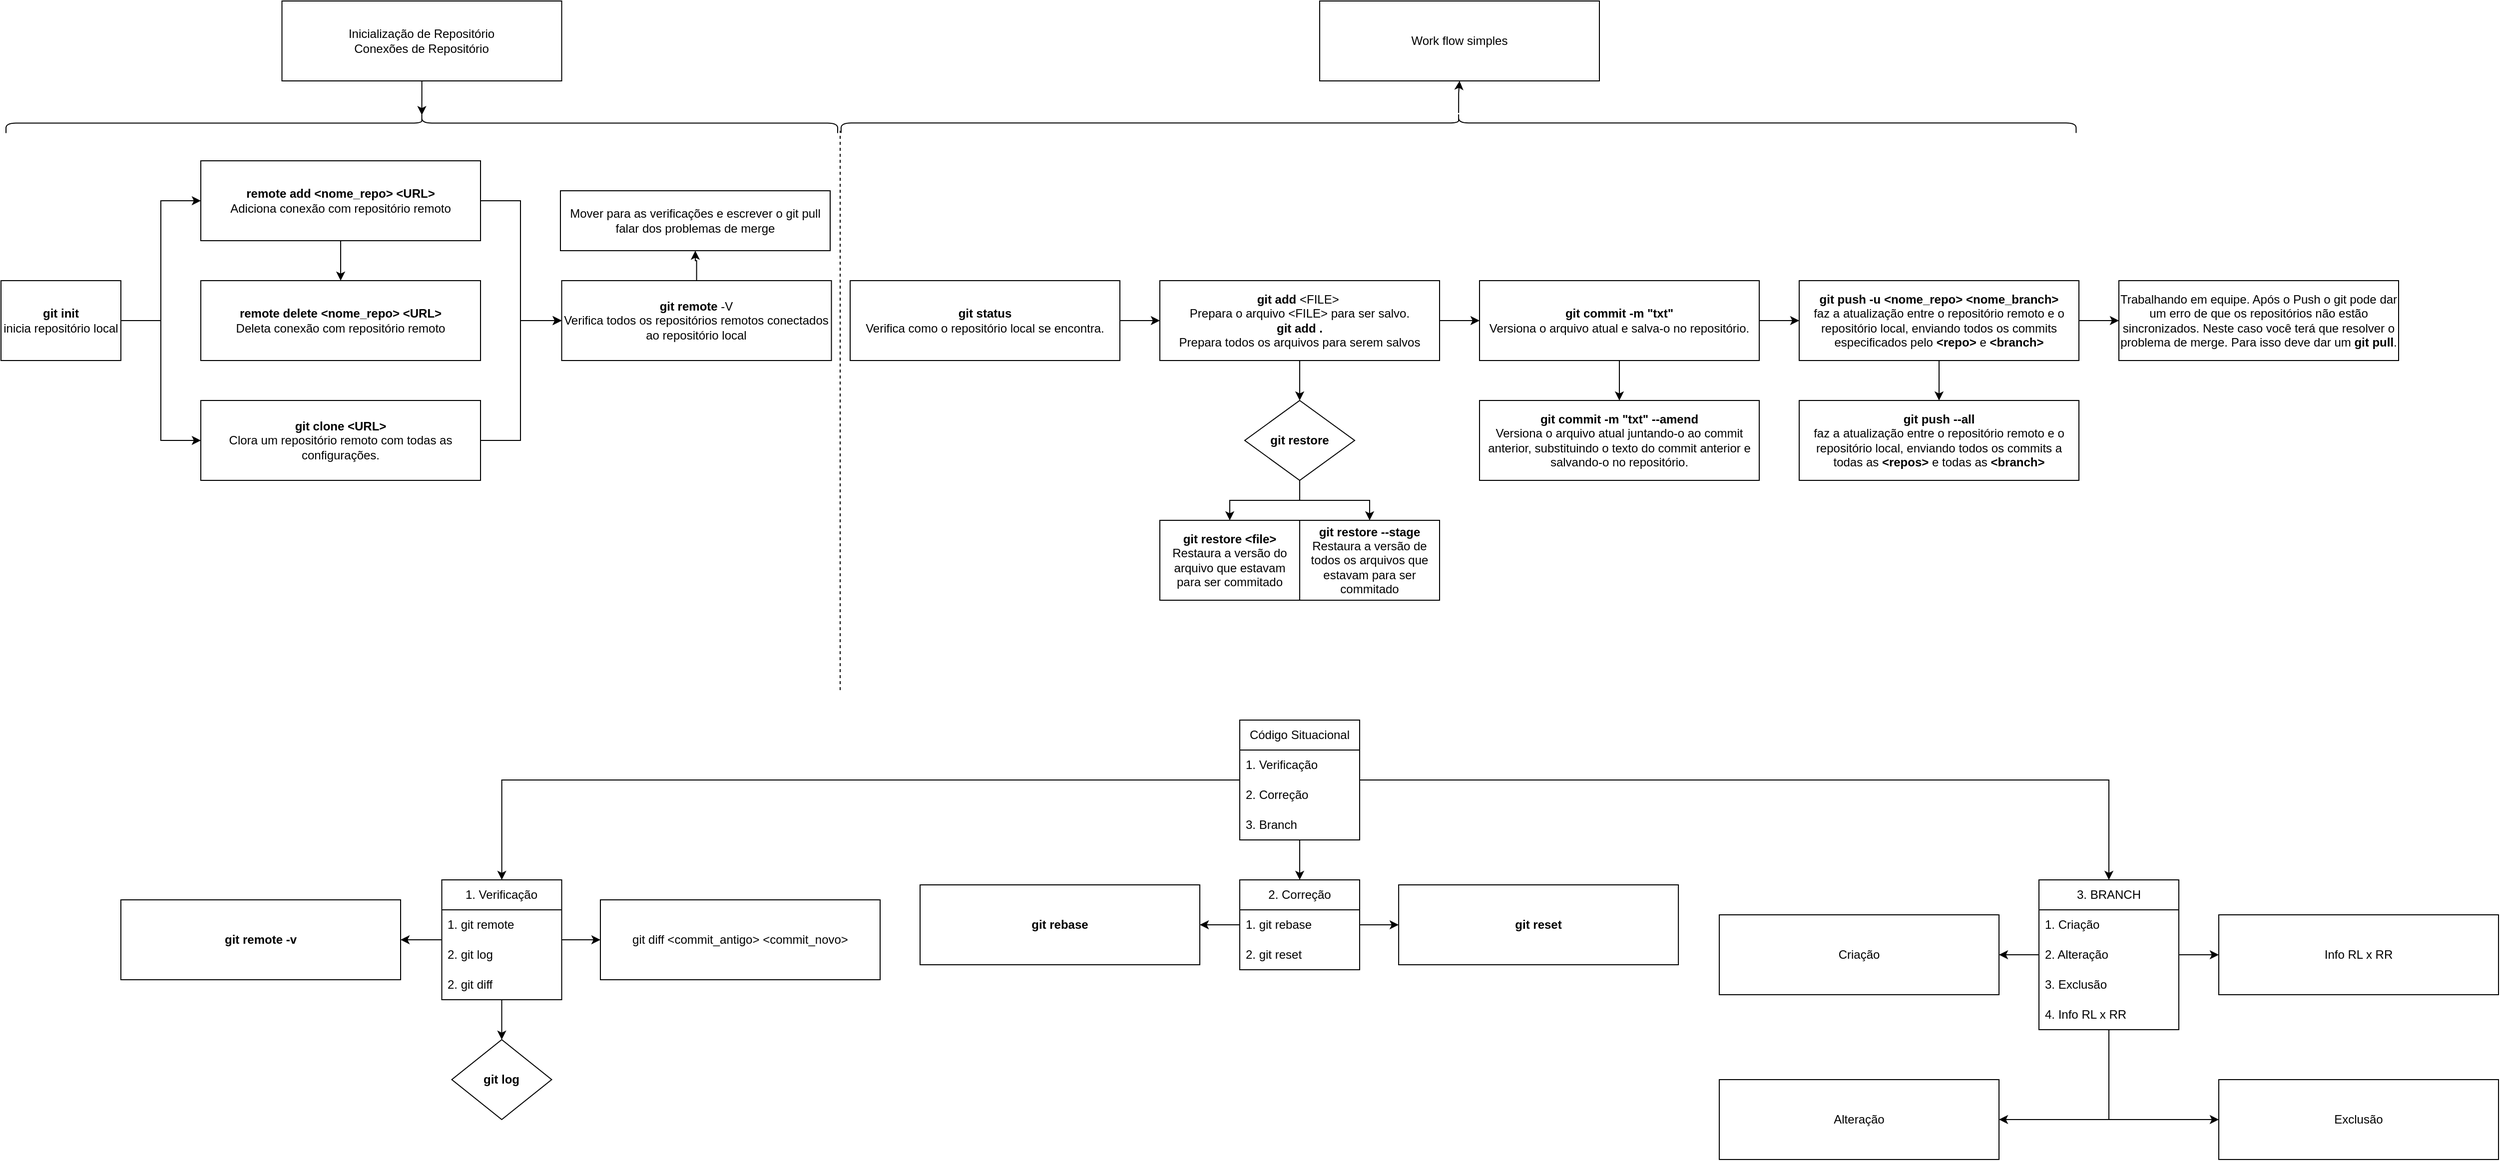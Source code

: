 <mxfile version="21.6.5" type="github">
  <diagram name="Page-1" id="52a04d89-c75d-2922-d76d-85b35f80e030">
    <mxGraphModel dx="2933" dy="1487" grid="1" gridSize="10" guides="1" tooltips="1" connect="1" arrows="1" fold="1" page="1" pageScale="1" pageWidth="1100" pageHeight="850" background="none" math="0" shadow="0">
      <root>
        <mxCell id="0" />
        <mxCell id="1" parent="0" />
        <mxCell id="dr49KxV8g7Vcw9dEUzE0-3" value="" style="edgeStyle=orthogonalEdgeStyle;rounded=0;orthogonalLoop=1;jettySize=auto;html=1;" parent="1" source="dr49KxV8g7Vcw9dEUzE0-1" target="dr49KxV8g7Vcw9dEUzE0-2" edge="1">
          <mxGeometry relative="1" as="geometry">
            <Array as="points">
              <mxPoint x="160" y="360" />
              <mxPoint x="160" y="240" />
            </Array>
          </mxGeometry>
        </mxCell>
        <mxCell id="dr49KxV8g7Vcw9dEUzE0-12" value="" style="edgeStyle=orthogonalEdgeStyle;rounded=0;orthogonalLoop=1;jettySize=auto;html=1;entryX=0;entryY=0.5;entryDx=0;entryDy=0;" parent="1" source="dr49KxV8g7Vcw9dEUzE0-1" target="dr49KxV8g7Vcw9dEUzE0-11" edge="1">
          <mxGeometry relative="1" as="geometry">
            <Array as="points">
              <mxPoint x="160" y="360" />
              <mxPoint x="160" y="480" />
            </Array>
          </mxGeometry>
        </mxCell>
        <mxCell id="dr49KxV8g7Vcw9dEUzE0-1" value="&lt;b style=&quot;&quot;&gt;git init&lt;/b&gt;&lt;br&gt;inicia repositório local" style="rounded=0;whiteSpace=wrap;html=1;" parent="1" vertex="1">
          <mxGeometry y="320" width="120" height="80" as="geometry" />
        </mxCell>
        <mxCell id="dr49KxV8g7Vcw9dEUzE0-9" value="" style="edgeStyle=orthogonalEdgeStyle;rounded=0;orthogonalLoop=1;jettySize=auto;html=1;" parent="1" source="dr49KxV8g7Vcw9dEUzE0-2" target="dr49KxV8g7Vcw9dEUzE0-8" edge="1">
          <mxGeometry relative="1" as="geometry" />
        </mxCell>
        <mxCell id="dr49KxV8g7Vcw9dEUzE0-17" value="" style="edgeStyle=orthogonalEdgeStyle;rounded=0;orthogonalLoop=1;jettySize=auto;html=1;" parent="1" source="dr49KxV8g7Vcw9dEUzE0-2" target="dr49KxV8g7Vcw9dEUzE0-16" edge="1">
          <mxGeometry relative="1" as="geometry">
            <Array as="points">
              <mxPoint x="520" y="240" />
              <mxPoint x="520" y="360" />
            </Array>
          </mxGeometry>
        </mxCell>
        <mxCell id="dr49KxV8g7Vcw9dEUzE0-2" value="&lt;b&gt;remote add &amp;lt;nome_repo&amp;gt; &amp;lt;URL&amp;gt;&lt;/b&gt;&lt;br&gt;Adiciona conexão com repositório remoto" style="rounded=0;whiteSpace=wrap;html=1;" parent="1" vertex="1">
          <mxGeometry x="200" y="200" width="280" height="80" as="geometry" />
        </mxCell>
        <mxCell id="dr49KxV8g7Vcw9dEUzE0-4" value="" style="shape=curlyBracket;whiteSpace=wrap;html=1;rounded=1;labelPosition=left;verticalLabelPosition=middle;align=right;verticalAlign=middle;rotation=90;" parent="1" vertex="1">
          <mxGeometry x="411.25" y="-254.06" width="20" height="832.5" as="geometry" />
        </mxCell>
        <mxCell id="dr49KxV8g7Vcw9dEUzE0-13" style="edgeStyle=orthogonalEdgeStyle;rounded=0;orthogonalLoop=1;jettySize=auto;html=1;entryX=0.1;entryY=0.5;entryDx=0;entryDy=0;entryPerimeter=0;" parent="1" source="dr49KxV8g7Vcw9dEUzE0-5" target="dr49KxV8g7Vcw9dEUzE0-4" edge="1">
          <mxGeometry relative="1" as="geometry" />
        </mxCell>
        <mxCell id="dr49KxV8g7Vcw9dEUzE0-5" value="Inicialização de Repositório&lt;br&gt;Conexões de Repositório" style="rounded=0;whiteSpace=wrap;html=1;" parent="1" vertex="1">
          <mxGeometry x="281.25" y="40" width="280" height="80" as="geometry" />
        </mxCell>
        <mxCell id="dr49KxV8g7Vcw9dEUzE0-8" value="&lt;b&gt;remote delete &amp;lt;nome_repo&amp;gt; &amp;lt;URL&amp;gt;&lt;/b&gt;&lt;br&gt;Deleta conexão com repositório remoto" style="rounded=0;whiteSpace=wrap;html=1;" parent="1" vertex="1">
          <mxGeometry x="200" y="320" width="280" height="80" as="geometry" />
        </mxCell>
        <mxCell id="dr49KxV8g7Vcw9dEUzE0-18" style="edgeStyle=orthogonalEdgeStyle;rounded=0;orthogonalLoop=1;jettySize=auto;html=1;entryX=0;entryY=0.5;entryDx=0;entryDy=0;" parent="1" source="dr49KxV8g7Vcw9dEUzE0-11" target="dr49KxV8g7Vcw9dEUzE0-16" edge="1">
          <mxGeometry relative="1" as="geometry">
            <Array as="points">
              <mxPoint x="520" y="480" />
              <mxPoint x="520" y="360" />
            </Array>
          </mxGeometry>
        </mxCell>
        <mxCell id="dr49KxV8g7Vcw9dEUzE0-11" value="&lt;b&gt;git clone &amp;lt;URL&amp;gt;&lt;/b&gt;&lt;br&gt;Clora um repositório remoto com todas as configurações." style="rounded=0;whiteSpace=wrap;html=1;" parent="1" vertex="1">
          <mxGeometry x="200" y="440" width="280" height="80" as="geometry" />
        </mxCell>
        <mxCell id="R2i13-WL7xHDJArr6xPu-9" value="" style="edgeStyle=orthogonalEdgeStyle;rounded=0;orthogonalLoop=1;jettySize=auto;html=1;" edge="1" parent="1" source="dr49KxV8g7Vcw9dEUzE0-16" target="R2i13-WL7xHDJArr6xPu-8">
          <mxGeometry relative="1" as="geometry" />
        </mxCell>
        <mxCell id="dr49KxV8g7Vcw9dEUzE0-16" value="&lt;b&gt;git remote&lt;/b&gt; -V&lt;br&gt;Verifica todos os repositórios remotos conectados ao repositório local" style="whiteSpace=wrap;html=1;rounded=0;" parent="1" vertex="1">
          <mxGeometry x="561.25" y="320" width="270" height="80" as="geometry" />
        </mxCell>
        <mxCell id="6Sw9gsjCaloPhcAIrw92-30" value="" style="edgeStyle=orthogonalEdgeStyle;rounded=0;orthogonalLoop=1;jettySize=auto;html=1;" parent="1" source="6Sw9gsjCaloPhcAIrw92-1" target="6Sw9gsjCaloPhcAIrw92-29" edge="1">
          <mxGeometry relative="1" as="geometry" />
        </mxCell>
        <mxCell id="6Sw9gsjCaloPhcAIrw92-1" value="" style="shape=curlyBracket;whiteSpace=wrap;html=1;rounded=1;labelPosition=left;verticalLabelPosition=middle;align=right;verticalAlign=middle;rotation=90;" parent="1" vertex="1">
          <mxGeometry x="1449.06" y="-455.94" width="20" height="1236.25" as="geometry" />
        </mxCell>
        <mxCell id="6Sw9gsjCaloPhcAIrw92-18" value="" style="edgeStyle=orthogonalEdgeStyle;rounded=0;orthogonalLoop=1;jettySize=auto;html=1;" parent="1" source="6Sw9gsjCaloPhcAIrw92-6" target="6Sw9gsjCaloPhcAIrw92-17" edge="1">
          <mxGeometry relative="1" as="geometry" />
        </mxCell>
        <mxCell id="6Sw9gsjCaloPhcAIrw92-6" value="&lt;b&gt;git status&lt;/b&gt;&lt;br&gt;Verifica como o repositório local se encontra." style="rounded=0;whiteSpace=wrap;html=1;" parent="1" vertex="1">
          <mxGeometry x="850" y="320" width="270" height="80" as="geometry" />
        </mxCell>
        <mxCell id="6Sw9gsjCaloPhcAIrw92-12" value="" style="edgeStyle=orthogonalEdgeStyle;rounded=0;orthogonalLoop=1;jettySize=auto;html=1;" parent="1" source="6Sw9gsjCaloPhcAIrw92-9" target="6Sw9gsjCaloPhcAIrw92-11" edge="1">
          <mxGeometry relative="1" as="geometry" />
        </mxCell>
        <mxCell id="6Sw9gsjCaloPhcAIrw92-14" value="" style="edgeStyle=orthogonalEdgeStyle;rounded=0;orthogonalLoop=1;jettySize=auto;html=1;" parent="1" source="6Sw9gsjCaloPhcAIrw92-9" target="6Sw9gsjCaloPhcAIrw92-13" edge="1">
          <mxGeometry relative="1" as="geometry" />
        </mxCell>
        <mxCell id="6Sw9gsjCaloPhcAIrw92-9" value="&lt;b&gt;git restore&lt;/b&gt;" style="rhombus;whiteSpace=wrap;html=1;rounded=0;" parent="1" vertex="1">
          <mxGeometry x="1245" y="440" width="110" height="80" as="geometry" />
        </mxCell>
        <mxCell id="6Sw9gsjCaloPhcAIrw92-11" value="&lt;b style=&quot;border-color: var(--border-color);&quot;&gt;git restore&lt;/b&gt;&lt;b&gt;&amp;nbsp;&amp;lt;file&amp;gt;&lt;/b&gt;&lt;br&gt;Restaura a versão do arquivo que estavam para ser commitado" style="whiteSpace=wrap;html=1;rounded=0;" parent="1" vertex="1">
          <mxGeometry x="1160" y="560" width="140" height="80" as="geometry" />
        </mxCell>
        <mxCell id="6Sw9gsjCaloPhcAIrw92-13" value="&lt;b style=&quot;border-color: var(--border-color);&quot;&gt;git restore&lt;/b&gt;&lt;b&gt;&amp;nbsp;--stage&lt;/b&gt;&lt;br&gt;Restaura a versão de todos os arquivos que estavam para ser commitado" style="whiteSpace=wrap;html=1;rounded=0;" parent="1" vertex="1">
          <mxGeometry x="1300" y="560" width="140" height="80" as="geometry" />
        </mxCell>
        <mxCell id="6Sw9gsjCaloPhcAIrw92-15" value="" style="endArrow=none;dashed=1;html=1;rounded=0;" parent="1" edge="1">
          <mxGeometry width="50" height="50" relative="1" as="geometry">
            <mxPoint x="840" y="730" as="sourcePoint" />
            <mxPoint x="840" y="170" as="targetPoint" />
          </mxGeometry>
        </mxCell>
        <mxCell id="6Sw9gsjCaloPhcAIrw92-19" style="edgeStyle=orthogonalEdgeStyle;rounded=0;orthogonalLoop=1;jettySize=auto;html=1;entryX=0.5;entryY=0;entryDx=0;entryDy=0;" parent="1" source="6Sw9gsjCaloPhcAIrw92-17" target="6Sw9gsjCaloPhcAIrw92-9" edge="1">
          <mxGeometry relative="1" as="geometry" />
        </mxCell>
        <mxCell id="6Sw9gsjCaloPhcAIrw92-22" value="" style="edgeStyle=orthogonalEdgeStyle;rounded=0;orthogonalLoop=1;jettySize=auto;html=1;" parent="1" source="6Sw9gsjCaloPhcAIrw92-17" target="6Sw9gsjCaloPhcAIrw92-21" edge="1">
          <mxGeometry relative="1" as="geometry" />
        </mxCell>
        <mxCell id="6Sw9gsjCaloPhcAIrw92-17" value="&lt;b&gt;git add&lt;/b&gt; &amp;lt;FILE&amp;gt;&amp;nbsp;&lt;br&gt;Prepara o arquivo &amp;lt;FILE&amp;gt; para ser salvo.&lt;br&gt;&lt;b&gt;git add .&lt;/b&gt;&lt;br&gt;Prepara todos os arquivos para serem salvos" style="whiteSpace=wrap;html=1;rounded=0;" parent="1" vertex="1">
          <mxGeometry x="1160" y="320" width="280" height="80" as="geometry" />
        </mxCell>
        <mxCell id="6Sw9gsjCaloPhcAIrw92-24" value="" style="edgeStyle=orthogonalEdgeStyle;rounded=0;orthogonalLoop=1;jettySize=auto;html=1;" parent="1" source="6Sw9gsjCaloPhcAIrw92-21" target="6Sw9gsjCaloPhcAIrw92-23" edge="1">
          <mxGeometry relative="1" as="geometry" />
        </mxCell>
        <mxCell id="6Sw9gsjCaloPhcAIrw92-26" value="" style="edgeStyle=orthogonalEdgeStyle;rounded=0;orthogonalLoop=1;jettySize=auto;html=1;" parent="1" source="6Sw9gsjCaloPhcAIrw92-21" target="6Sw9gsjCaloPhcAIrw92-25" edge="1">
          <mxGeometry relative="1" as="geometry" />
        </mxCell>
        <mxCell id="6Sw9gsjCaloPhcAIrw92-21" value="&lt;b&gt;git commit -m &quot;txt&quot;&lt;/b&gt;&lt;br&gt;Versiona o arquivo atual e salva-o no repositório." style="whiteSpace=wrap;html=1;rounded=0;" parent="1" vertex="1">
          <mxGeometry x="1480" y="320" width="280" height="80" as="geometry" />
        </mxCell>
        <mxCell id="6Sw9gsjCaloPhcAIrw92-23" value="&lt;b&gt;&lt;span style=&quot;border-color: var(--border-color);&quot;&gt;git commit -m &quot;txt&quot;&lt;/span&gt;&amp;nbsp;--amend&lt;br&gt;&lt;/b&gt;Versiona o arquivo atual juntando-o ao commit anterior, substituindo o texto do commit anterior e salvando-o no repositório.&lt;b&gt;&lt;br&gt;&lt;/b&gt;" style="whiteSpace=wrap;html=1;rounded=0;" parent="1" vertex="1">
          <mxGeometry x="1480" y="440" width="280" height="80" as="geometry" />
        </mxCell>
        <mxCell id="6Sw9gsjCaloPhcAIrw92-28" value="" style="edgeStyle=orthogonalEdgeStyle;rounded=0;orthogonalLoop=1;jettySize=auto;html=1;" parent="1" source="6Sw9gsjCaloPhcAIrw92-25" target="6Sw9gsjCaloPhcAIrw92-27" edge="1">
          <mxGeometry relative="1" as="geometry" />
        </mxCell>
        <mxCell id="R2i13-WL7xHDJArr6xPu-11" value="" style="edgeStyle=orthogonalEdgeStyle;rounded=0;orthogonalLoop=1;jettySize=auto;html=1;" edge="1" parent="1" source="6Sw9gsjCaloPhcAIrw92-25" target="R2i13-WL7xHDJArr6xPu-10">
          <mxGeometry relative="1" as="geometry" />
        </mxCell>
        <mxCell id="6Sw9gsjCaloPhcAIrw92-25" value="&lt;b&gt;git push -u &amp;lt;nome_repo&amp;gt; &amp;lt;nome_branch&amp;gt;&lt;/b&gt;&lt;br&gt;faz a atualização entre o repositório remoto e o repositório local, enviando todos os commits especificados pelo&amp;nbsp;&lt;b&gt;&amp;lt;repo&amp;gt;&lt;/b&gt; e &lt;b&gt;&amp;lt;branch&amp;gt;&lt;/b&gt;" style="whiteSpace=wrap;html=1;rounded=0;" parent="1" vertex="1">
          <mxGeometry x="1800" y="320" width="280" height="80" as="geometry" />
        </mxCell>
        <mxCell id="6Sw9gsjCaloPhcAIrw92-27" value="&lt;span style=&quot;border-color: var(--border-color);&quot;&gt;&lt;b&gt;git push --all&lt;/b&gt;&lt;br&gt;faz a atualização entre o repositório remoto e o repositório local, enviando todos os commits a todas as &lt;b&gt;&amp;lt;repos&amp;gt;&lt;/b&gt; e todas as &lt;b&gt;&amp;lt;branch&amp;gt;&lt;/b&gt;&lt;br&gt;&lt;/span&gt;" style="whiteSpace=wrap;html=1;rounded=0;" parent="1" vertex="1">
          <mxGeometry x="1800" y="440" width="280" height="80" as="geometry" />
        </mxCell>
        <mxCell id="6Sw9gsjCaloPhcAIrw92-29" value="Work flow simples" style="whiteSpace=wrap;html=1;align=center;rounded=0;" parent="1" vertex="1">
          <mxGeometry x="1320" y="40" width="280" height="80" as="geometry" />
        </mxCell>
        <mxCell id="R2i13-WL7xHDJArr6xPu-8" value="Mover para as verificações e escrever o git pull falar dos problemas de merge" style="whiteSpace=wrap;html=1;rounded=0;" vertex="1" parent="1">
          <mxGeometry x="560" y="230" width="270" height="60" as="geometry" />
        </mxCell>
        <mxCell id="R2i13-WL7xHDJArr6xPu-10" value="Trabalhando em equipe. Após o Push o git pode dar um erro de que os repositórios não estão sincronizados. Neste caso você terá que resolver o problema de merge. Para isso deve dar um &lt;b&gt;git pull&lt;/b&gt;." style="whiteSpace=wrap;html=1;rounded=0;" vertex="1" parent="1">
          <mxGeometry x="2120" y="320" width="280" height="80" as="geometry" />
        </mxCell>
        <mxCell id="R2i13-WL7xHDJArr6xPu-56" value="" style="edgeStyle=orthogonalEdgeStyle;rounded=0;orthogonalLoop=1;jettySize=auto;html=1;" edge="1" parent="1" source="R2i13-WL7xHDJArr6xPu-59" target="R2i13-WL7xHDJArr6xPu-67">
          <mxGeometry relative="1" as="geometry" />
        </mxCell>
        <mxCell id="R2i13-WL7xHDJArr6xPu-57" value="" style="edgeStyle=orthogonalEdgeStyle;rounded=0;orthogonalLoop=1;jettySize=auto;html=1;" edge="1" parent="1" source="R2i13-WL7xHDJArr6xPu-59" target="R2i13-WL7xHDJArr6xPu-75">
          <mxGeometry relative="1" as="geometry" />
        </mxCell>
        <mxCell id="R2i13-WL7xHDJArr6xPu-58" value="" style="edgeStyle=orthogonalEdgeStyle;rounded=0;orthogonalLoop=1;jettySize=auto;html=1;" edge="1" parent="1" source="R2i13-WL7xHDJArr6xPu-59" target="R2i13-WL7xHDJArr6xPu-81">
          <mxGeometry relative="1" as="geometry" />
        </mxCell>
        <mxCell id="R2i13-WL7xHDJArr6xPu-59" value="Código Situacional" style="swimlane;fontStyle=0;childLayout=stackLayout;horizontal=1;startSize=30;horizontalStack=0;resizeParent=1;resizeParentMax=0;resizeLast=0;collapsible=1;marginBottom=0;whiteSpace=wrap;html=1;" vertex="1" parent="1">
          <mxGeometry x="1240" y="760" width="120" height="120" as="geometry" />
        </mxCell>
        <mxCell id="R2i13-WL7xHDJArr6xPu-60" value="1. Verificação" style="text;strokeColor=none;fillColor=none;align=left;verticalAlign=middle;spacingLeft=4;spacingRight=4;overflow=hidden;points=[[0,0.5],[1,0.5]];portConstraint=eastwest;rotatable=0;whiteSpace=wrap;html=1;" vertex="1" parent="R2i13-WL7xHDJArr6xPu-59">
          <mxGeometry y="30" width="120" height="30" as="geometry" />
        </mxCell>
        <mxCell id="R2i13-WL7xHDJArr6xPu-61" value="2. Correção" style="text;strokeColor=none;fillColor=none;align=left;verticalAlign=middle;spacingLeft=4;spacingRight=4;overflow=hidden;points=[[0,0.5],[1,0.5]];portConstraint=eastwest;rotatable=0;whiteSpace=wrap;html=1;" vertex="1" parent="R2i13-WL7xHDJArr6xPu-59">
          <mxGeometry y="60" width="120" height="30" as="geometry" />
        </mxCell>
        <mxCell id="R2i13-WL7xHDJArr6xPu-62" value="3. Branch" style="text;strokeColor=none;fillColor=none;align=left;verticalAlign=middle;spacingLeft=4;spacingRight=4;overflow=hidden;points=[[0,0.5],[1,0.5]];portConstraint=eastwest;rotatable=0;whiteSpace=wrap;html=1;" vertex="1" parent="R2i13-WL7xHDJArr6xPu-59">
          <mxGeometry y="90" width="120" height="30" as="geometry" />
        </mxCell>
        <mxCell id="R2i13-WL7xHDJArr6xPu-63" value="" style="edgeStyle=orthogonalEdgeStyle;rounded=0;orthogonalLoop=1;jettySize=auto;html=1;" edge="1" parent="1" source="R2i13-WL7xHDJArr6xPu-67" target="R2i13-WL7xHDJArr6xPu-89">
          <mxGeometry relative="1" as="geometry" />
        </mxCell>
        <mxCell id="R2i13-WL7xHDJArr6xPu-64" value="" style="edgeStyle=orthogonalEdgeStyle;rounded=0;orthogonalLoop=1;jettySize=auto;html=1;" edge="1" parent="1" source="R2i13-WL7xHDJArr6xPu-67" target="R2i13-WL7xHDJArr6xPu-90">
          <mxGeometry relative="1" as="geometry" />
        </mxCell>
        <mxCell id="R2i13-WL7xHDJArr6xPu-65" value="" style="edgeStyle=orthogonalEdgeStyle;rounded=0;orthogonalLoop=1;jettySize=auto;html=1;" edge="1" parent="1" source="R2i13-WL7xHDJArr6xPu-67" target="R2i13-WL7xHDJArr6xPu-91">
          <mxGeometry relative="1" as="geometry">
            <Array as="points">
              <mxPoint x="2110" y="1160" />
            </Array>
          </mxGeometry>
        </mxCell>
        <mxCell id="R2i13-WL7xHDJArr6xPu-66" value="" style="edgeStyle=orthogonalEdgeStyle;rounded=0;orthogonalLoop=1;jettySize=auto;html=1;" edge="1" parent="1" source="R2i13-WL7xHDJArr6xPu-67" target="R2i13-WL7xHDJArr6xPu-92">
          <mxGeometry relative="1" as="geometry">
            <Array as="points">
              <mxPoint x="2110" y="1160" />
            </Array>
          </mxGeometry>
        </mxCell>
        <mxCell id="R2i13-WL7xHDJArr6xPu-67" value="3. BRANCH" style="swimlane;fontStyle=0;childLayout=stackLayout;horizontal=1;startSize=30;horizontalStack=0;resizeParent=1;resizeParentMax=0;resizeLast=0;collapsible=1;marginBottom=0;whiteSpace=wrap;html=1;" vertex="1" parent="1">
          <mxGeometry x="2040" y="920" width="140" height="150" as="geometry" />
        </mxCell>
        <mxCell id="R2i13-WL7xHDJArr6xPu-68" value="1. Criação" style="text;strokeColor=none;fillColor=none;align=left;verticalAlign=middle;spacingLeft=4;spacingRight=4;overflow=hidden;points=[[0,0.5],[1,0.5]];portConstraint=eastwest;rotatable=0;whiteSpace=wrap;html=1;" vertex="1" parent="R2i13-WL7xHDJArr6xPu-67">
          <mxGeometry y="30" width="140" height="30" as="geometry" />
        </mxCell>
        <mxCell id="R2i13-WL7xHDJArr6xPu-69" value="2. Alteração" style="text;strokeColor=none;fillColor=none;align=left;verticalAlign=middle;spacingLeft=4;spacingRight=4;overflow=hidden;points=[[0,0.5],[1,0.5]];portConstraint=eastwest;rotatable=0;whiteSpace=wrap;html=1;" vertex="1" parent="R2i13-WL7xHDJArr6xPu-67">
          <mxGeometry y="60" width="140" height="30" as="geometry" />
        </mxCell>
        <mxCell id="R2i13-WL7xHDJArr6xPu-70" value="3. Exclusão" style="text;strokeColor=none;fillColor=none;align=left;verticalAlign=middle;spacingLeft=4;spacingRight=4;overflow=hidden;points=[[0,0.5],[1,0.5]];portConstraint=eastwest;rotatable=0;whiteSpace=wrap;html=1;" vertex="1" parent="R2i13-WL7xHDJArr6xPu-67">
          <mxGeometry y="90" width="140" height="30" as="geometry" />
        </mxCell>
        <mxCell id="R2i13-WL7xHDJArr6xPu-71" value="4. Info RL x RR" style="text;strokeColor=none;fillColor=none;align=left;verticalAlign=middle;spacingLeft=4;spacingRight=4;overflow=hidden;points=[[0,0.5],[1,0.5]];portConstraint=eastwest;rotatable=0;whiteSpace=wrap;html=1;" vertex="1" parent="R2i13-WL7xHDJArr6xPu-67">
          <mxGeometry y="120" width="140" height="30" as="geometry" />
        </mxCell>
        <mxCell id="R2i13-WL7xHDJArr6xPu-72" value="" style="edgeStyle=orthogonalEdgeStyle;rounded=0;orthogonalLoop=1;jettySize=auto;html=1;" edge="1" parent="1" source="R2i13-WL7xHDJArr6xPu-75" target="R2i13-WL7xHDJArr6xPu-84">
          <mxGeometry relative="1" as="geometry" />
        </mxCell>
        <mxCell id="R2i13-WL7xHDJArr6xPu-73" value="" style="edgeStyle=orthogonalEdgeStyle;rounded=0;orthogonalLoop=1;jettySize=auto;html=1;" edge="1" parent="1" source="R2i13-WL7xHDJArr6xPu-75" target="R2i13-WL7xHDJArr6xPu-85">
          <mxGeometry relative="1" as="geometry" />
        </mxCell>
        <mxCell id="R2i13-WL7xHDJArr6xPu-74" value="" style="edgeStyle=orthogonalEdgeStyle;rounded=0;orthogonalLoop=1;jettySize=auto;html=1;" edge="1" parent="1" source="R2i13-WL7xHDJArr6xPu-75" target="R2i13-WL7xHDJArr6xPu-86">
          <mxGeometry relative="1" as="geometry" />
        </mxCell>
        <mxCell id="R2i13-WL7xHDJArr6xPu-75" value="1. Verificação" style="swimlane;fontStyle=0;childLayout=stackLayout;horizontal=1;startSize=30;horizontalStack=0;resizeParent=1;resizeParentMax=0;resizeLast=0;collapsible=1;marginBottom=0;whiteSpace=wrap;html=1;" vertex="1" parent="1">
          <mxGeometry x="441.25" y="920" width="120" height="120" as="geometry" />
        </mxCell>
        <mxCell id="R2i13-WL7xHDJArr6xPu-76" value="1. git remote" style="text;strokeColor=none;fillColor=none;align=left;verticalAlign=middle;spacingLeft=4;spacingRight=4;overflow=hidden;points=[[0,0.5],[1,0.5]];portConstraint=eastwest;rotatable=0;whiteSpace=wrap;html=1;" vertex="1" parent="R2i13-WL7xHDJArr6xPu-75">
          <mxGeometry y="30" width="120" height="30" as="geometry" />
        </mxCell>
        <mxCell id="R2i13-WL7xHDJArr6xPu-77" value="2. git log" style="text;strokeColor=none;fillColor=none;align=left;verticalAlign=middle;spacingLeft=4;spacingRight=4;overflow=hidden;points=[[0,0.5],[1,0.5]];portConstraint=eastwest;rotatable=0;whiteSpace=wrap;html=1;" vertex="1" parent="R2i13-WL7xHDJArr6xPu-75">
          <mxGeometry y="60" width="120" height="30" as="geometry" />
        </mxCell>
        <mxCell id="R2i13-WL7xHDJArr6xPu-78" value="2. git diff" style="text;strokeColor=none;fillColor=none;align=left;verticalAlign=middle;spacingLeft=4;spacingRight=4;overflow=hidden;points=[[0,0.5],[1,0.5]];portConstraint=eastwest;rotatable=0;whiteSpace=wrap;html=1;" vertex="1" parent="R2i13-WL7xHDJArr6xPu-75">
          <mxGeometry y="90" width="120" height="30" as="geometry" />
        </mxCell>
        <mxCell id="R2i13-WL7xHDJArr6xPu-79" value="" style="edgeStyle=orthogonalEdgeStyle;rounded=0;orthogonalLoop=1;jettySize=auto;html=1;" edge="1" parent="1" source="R2i13-WL7xHDJArr6xPu-81" target="R2i13-WL7xHDJArr6xPu-87">
          <mxGeometry relative="1" as="geometry" />
        </mxCell>
        <mxCell id="R2i13-WL7xHDJArr6xPu-80" value="" style="edgeStyle=orthogonalEdgeStyle;rounded=0;orthogonalLoop=1;jettySize=auto;html=1;" edge="1" parent="1" source="R2i13-WL7xHDJArr6xPu-81" target="R2i13-WL7xHDJArr6xPu-88">
          <mxGeometry relative="1" as="geometry" />
        </mxCell>
        <mxCell id="R2i13-WL7xHDJArr6xPu-81" value="2. Correção" style="swimlane;fontStyle=0;childLayout=stackLayout;horizontal=1;startSize=30;horizontalStack=0;resizeParent=1;resizeParentMax=0;resizeLast=0;collapsible=1;marginBottom=0;whiteSpace=wrap;html=1;" vertex="1" parent="1">
          <mxGeometry x="1240" y="920" width="120" height="90" as="geometry" />
        </mxCell>
        <mxCell id="R2i13-WL7xHDJArr6xPu-82" value="1. git rebase" style="text;strokeColor=none;fillColor=none;align=left;verticalAlign=middle;spacingLeft=4;spacingRight=4;overflow=hidden;points=[[0,0.5],[1,0.5]];portConstraint=eastwest;rotatable=0;whiteSpace=wrap;html=1;" vertex="1" parent="R2i13-WL7xHDJArr6xPu-81">
          <mxGeometry y="30" width="120" height="30" as="geometry" />
        </mxCell>
        <mxCell id="R2i13-WL7xHDJArr6xPu-83" value="2. git reset" style="text;strokeColor=none;fillColor=none;align=left;verticalAlign=middle;spacingLeft=4;spacingRight=4;overflow=hidden;points=[[0,0.5],[1,0.5]];portConstraint=eastwest;rotatable=0;whiteSpace=wrap;html=1;" vertex="1" parent="R2i13-WL7xHDJArr6xPu-81">
          <mxGeometry y="60" width="120" height="30" as="geometry" />
        </mxCell>
        <mxCell id="R2i13-WL7xHDJArr6xPu-84" value="&lt;b&gt;git remote -v&lt;/b&gt;" style="whiteSpace=wrap;html=1;fontStyle=0;startSize=30;" vertex="1" parent="1">
          <mxGeometry x="120" y="940" width="280" height="80" as="geometry" />
        </mxCell>
        <mxCell id="R2i13-WL7xHDJArr6xPu-85" value="&lt;b&gt;git log&lt;/b&gt;" style="rhombus;whiteSpace=wrap;html=1;fontStyle=0;startSize=30;" vertex="1" parent="1">
          <mxGeometry x="451.25" y="1080" width="100" height="80" as="geometry" />
        </mxCell>
        <mxCell id="R2i13-WL7xHDJArr6xPu-86" value="git diff &amp;lt;commit_antigo&amp;gt; &amp;lt;commit_novo&amp;gt;" style="whiteSpace=wrap;html=1;fontStyle=0;startSize=30;" vertex="1" parent="1">
          <mxGeometry x="600" y="940" width="280" height="80" as="geometry" />
        </mxCell>
        <mxCell id="R2i13-WL7xHDJArr6xPu-87" value="&lt;b&gt;git rebase&lt;/b&gt;" style="whiteSpace=wrap;html=1;fontStyle=0;startSize=30;" vertex="1" parent="1">
          <mxGeometry x="920" y="925" width="280" height="80" as="geometry" />
        </mxCell>
        <mxCell id="R2i13-WL7xHDJArr6xPu-88" value="&lt;b&gt;git reset&lt;/b&gt;" style="whiteSpace=wrap;html=1;fontStyle=0;startSize=30;" vertex="1" parent="1">
          <mxGeometry x="1399.06" y="925" width="280" height="80" as="geometry" />
        </mxCell>
        <mxCell id="R2i13-WL7xHDJArr6xPu-89" value="Criação" style="whiteSpace=wrap;html=1;fontStyle=0;startSize=30;" vertex="1" parent="1">
          <mxGeometry x="1720" y="955" width="280" height="80" as="geometry" />
        </mxCell>
        <mxCell id="R2i13-WL7xHDJArr6xPu-90" value="Info RL x RR" style="whiteSpace=wrap;html=1;fontStyle=0;startSize=30;" vertex="1" parent="1">
          <mxGeometry x="2220" y="955" width="280" height="80" as="geometry" />
        </mxCell>
        <mxCell id="R2i13-WL7xHDJArr6xPu-91" value="Alteração" style="whiteSpace=wrap;html=1;fontStyle=0;startSize=30;" vertex="1" parent="1">
          <mxGeometry x="1720" y="1120" width="280" height="80" as="geometry" />
        </mxCell>
        <mxCell id="R2i13-WL7xHDJArr6xPu-92" value="Exclusão" style="whiteSpace=wrap;html=1;fontStyle=0;startSize=30;" vertex="1" parent="1">
          <mxGeometry x="2220" y="1120" width="280" height="80" as="geometry" />
        </mxCell>
      </root>
    </mxGraphModel>
  </diagram>
</mxfile>
